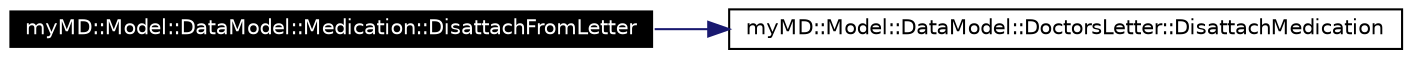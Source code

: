 digraph G
{
  edge [fontname="Helvetica",fontsize=10,labelfontname="Helvetica",labelfontsize=10];
  node [fontname="Helvetica",fontsize=10,shape=record];
  rankdir=LR;
  Node1 [label="myMD::Model::DataModel::Medication::DisattachFromLetter",height=0.2,width=0.4,color="white", fillcolor="black", style="filled" fontcolor="white"];
  Node1 -> Node2 [color="midnightblue",fontsize=10,style="solid"];
  Node2 [label="myMD::Model::DataModel::DoctorsLetter::DisattachMedication",height=0.2,width=0.4,color="black", fillcolor="white", style="filled",URL="$dc/d86/classmy_m_d_1_1_model_1_1_data_model_1_1_doctors_letter.html#054bedc79ee2e214b176609861b0f663"];
}
